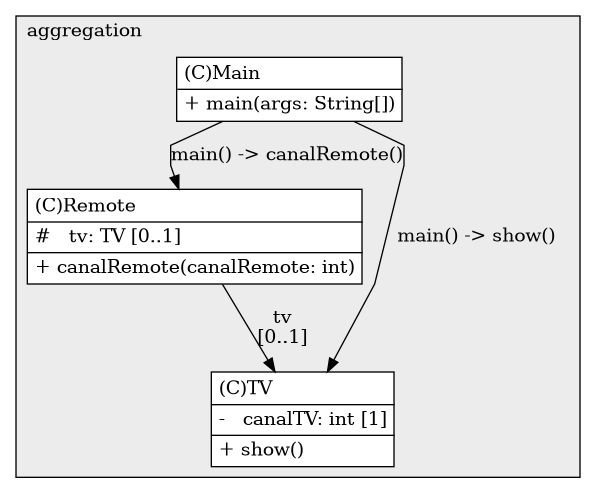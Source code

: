 @startuml

/' diagram meta data start
config=StructureConfiguration;
{
  "projectClassification": {
    "searchMode": "OpenProject", // OpenProject, AllProjects
    "includedProjects": "",
    "pathEndKeywords": "*.impl",
    "isClientPath": "",
    "isClientName": "",
    "isTestPath": "",
    "isTestName": "",
    "isMappingPath": "",
    "isMappingName": "",
    "isDataAccessPath": "",
    "isDataAccessName": "",
    "isDataStructurePath": "",
    "isDataStructureName": "",
    "isInterfaceStructuresPath": "",
    "isInterfaceStructuresName": "",
    "isEntryPointPath": "",
    "isEntryPointName": "",
    "treatFinalFieldsAsMandatory": false
  },
  "graphRestriction": {
    "classPackageExcludeFilter": "",
    "classPackageIncludeFilter": "",
    "classNameExcludeFilter": "",
    "classNameIncludeFilter": "",
    "methodNameExcludeFilter": "",
    "methodNameIncludeFilter": "",
    "removeByInheritance": "", // inheritance/annotation based filtering is done in a second step
    "removeByAnnotation": "",
    "removeByClassPackage": "", // cleanup the graph after inheritance/annotation based filtering is done
    "removeByClassName": "",
    "cutMappings": false,
    "cutEnum": true,
    "cutTests": true,
    "cutClient": true,
    "cutDataAccess": false,
    "cutInterfaceStructures": false,
    "cutDataStructures": false,
    "cutGetterAndSetter": true,
    "cutConstructors": true
  },
  "graphTraversal": {
    "forwardDepth": 6,
    "backwardDepth": 6,
    "classPackageExcludeFilter": "",
    "classPackageIncludeFilter": "",
    "classNameExcludeFilter": "",
    "classNameIncludeFilter": "",
    "methodNameExcludeFilter": "",
    "methodNameIncludeFilter": "",
    "hideMappings": false,
    "hideDataStructures": false,
    "hidePrivateMethods": true,
    "hideInterfaceCalls": true, // indirection: implementation -> interface (is hidden) -> implementation
    "onlyShowApplicationEntryPoints": false, // root node is included
    "useMethodCallsForStructureDiagram": "ForwardOnly" // ForwardOnly, BothDirections, No
  },
  "details": {
    "aggregation": "GroupByClass", // ByClass, GroupByClass, None
    "showClassGenericTypes": true,
    "showMethods": true,
    "showMethodParameterNames": true,
    "showMethodParameterTypes": true,
    "showMethodReturnType": true,
    "showPackageLevels": 2,
    "showDetailedClassStructure": true
  },
  "rootClass": "InteractionObjects.aggregation.Main",
  "extensionCallbackMethod": "" // qualified.class.name#methodName - signature: public static String method(String)
}
diagram meta data end '/



digraph g {
    rankdir="TB"
    splines=polyline
    

'nodes 
subgraph cluster_841524962 { 
   	label=aggregation
	labeljust=l
	fillcolor="#ececec"
	style=filled
   
   Main1044709962[
	label=<<TABLE BORDER="1" CELLBORDER="0" CELLPADDING="4" CELLSPACING="0">
<TR><TD ALIGN="LEFT" >(C)Main</TD></TR>
<HR/>
<TR><TD ALIGN="LEFT" >+ main(args: String[])</TD></TR>
</TABLE>>
	style=filled
	margin=0
	shape=plaintext
	fillcolor="#FFFFFF"
];

Remote1044709962[
	label=<<TABLE BORDER="1" CELLBORDER="0" CELLPADDING="4" CELLSPACING="0">
<TR><TD ALIGN="LEFT" >(C)Remote</TD></TR>
<HR/>
<TR><TD ALIGN="LEFT" >#   tv: TV [0..1]</TD></TR>
<HR/>
<TR><TD ALIGN="LEFT" >+ canalRemote(canalRemote: int)</TD></TR>
</TABLE>>
	style=filled
	margin=0
	shape=plaintext
	fillcolor="#FFFFFF"
];

TV1044709962[
	label=<<TABLE BORDER="1" CELLBORDER="0" CELLPADDING="4" CELLSPACING="0">
<TR><TD ALIGN="LEFT" >(C)TV</TD></TR>
<HR/>
<TR><TD ALIGN="LEFT" >-   canalTV: int [1]</TD></TR>
<HR/>
<TR><TD ALIGN="LEFT" >+ show()</TD></TR>
</TABLE>>
	style=filled
	margin=0
	shape=plaintext
	fillcolor="#FFFFFF"
];
} 

'edges    
Main1044709962 -> Remote1044709962[label="main() -> canalRemote()"];
Main1044709962 -> TV1044709962[label="main() -> show()"];
Remote1044709962 -> TV1044709962[label="tv
[0..1]"];
    
}
@enduml